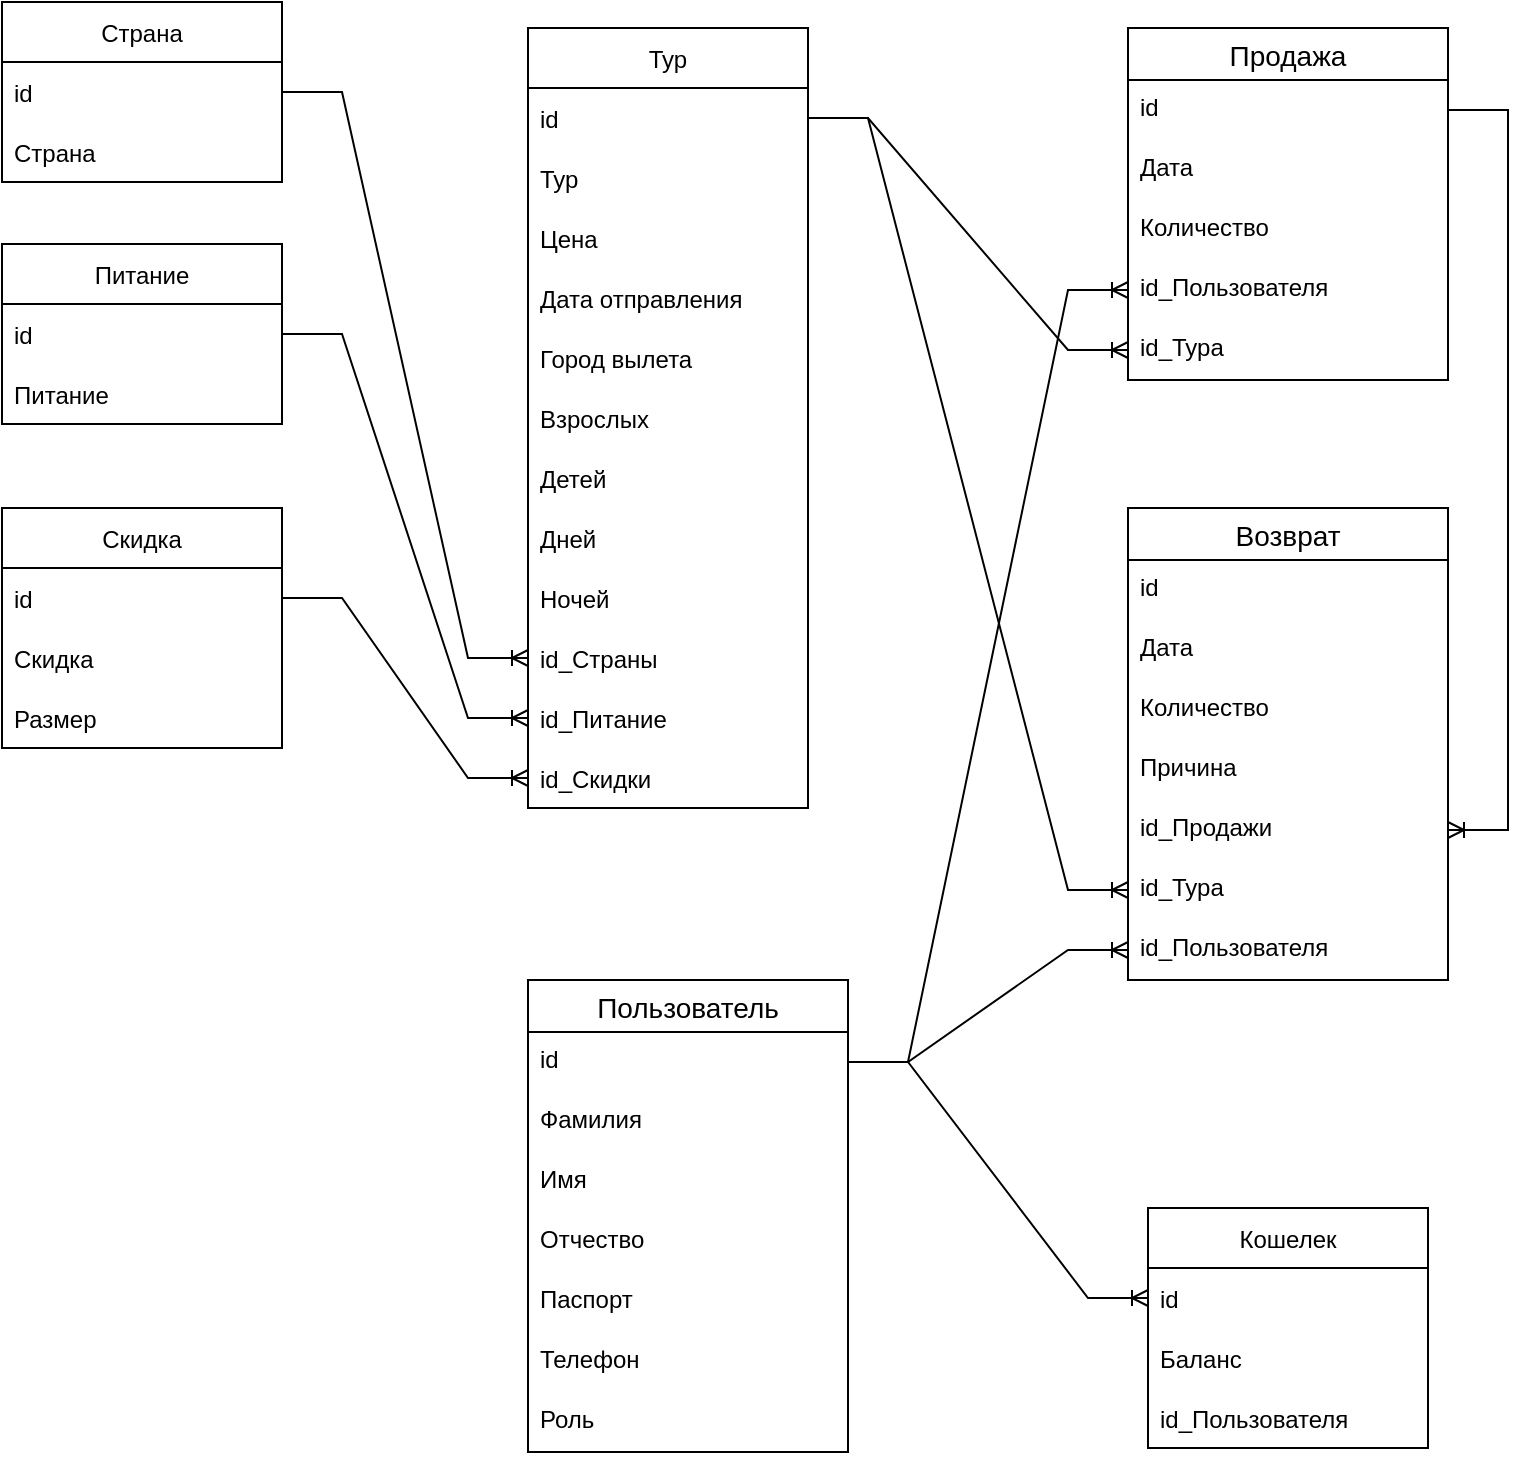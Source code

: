 <mxfile><diagram id="C5RBs43oDa-KdzZeNtuy" name="Page-1"><mxGraphModel dx="1065" dy="705" grid="0" gridSize="10" guides="1" tooltips="1" connect="1" arrows="1" fold="1" page="0" pageScale="1" pageWidth="827" pageHeight="1169" background="none" math="0" shadow="0"><root><mxCell id="WIyWlLk6GJQsqaUBKTNV-0"/><mxCell id="WIyWlLk6GJQsqaUBKTNV-1" parent="WIyWlLk6GJQsqaUBKTNV-0"/><mxCell id="uEGZvK5YRfsA6vm7p8ls-0" value="Тур" style="swimlane;fontStyle=0;childLayout=stackLayout;horizontal=1;startSize=30;horizontalStack=0;resizeParent=1;resizeParentMax=0;resizeLast=0;collapsible=1;marginBottom=0;" parent="WIyWlLk6GJQsqaUBKTNV-1" vertex="1"><mxGeometry x="290" y="70" width="140" height="390" as="geometry"><mxRectangle x="290" y="70" width="60" height="30" as="alternateBounds"/></mxGeometry></mxCell><mxCell id="uEGZvK5YRfsA6vm7p8ls-1" value="id" style="text;strokeColor=none;fillColor=none;align=left;verticalAlign=middle;spacingLeft=4;spacingRight=4;overflow=hidden;points=[[0,0.5],[1,0.5]];portConstraint=eastwest;rotatable=0;" parent="uEGZvK5YRfsA6vm7p8ls-0" vertex="1"><mxGeometry y="30" width="140" height="30" as="geometry"/></mxCell><mxCell id="uEGZvK5YRfsA6vm7p8ls-2" value="Тур" style="text;strokeColor=none;fillColor=none;align=left;verticalAlign=middle;spacingLeft=4;spacingRight=4;overflow=hidden;points=[[0,0.5],[1,0.5]];portConstraint=eastwest;rotatable=0;" parent="uEGZvK5YRfsA6vm7p8ls-0" vertex="1"><mxGeometry y="60" width="140" height="30" as="geometry"/></mxCell><mxCell id="uEGZvK5YRfsA6vm7p8ls-3" value="Цена" style="text;strokeColor=none;fillColor=none;align=left;verticalAlign=middle;spacingLeft=4;spacingRight=4;overflow=hidden;points=[[0,0.5],[1,0.5]];portConstraint=eastwest;rotatable=0;" parent="uEGZvK5YRfsA6vm7p8ls-0" vertex="1"><mxGeometry y="90" width="140" height="30" as="geometry"/></mxCell><mxCell id="uEGZvK5YRfsA6vm7p8ls-5" value="Дата отправления" style="text;strokeColor=none;fillColor=none;align=left;verticalAlign=middle;spacingLeft=4;spacingRight=4;overflow=hidden;points=[[0,0.5],[1,0.5]];portConstraint=eastwest;rotatable=0;" parent="uEGZvK5YRfsA6vm7p8ls-0" vertex="1"><mxGeometry y="120" width="140" height="30" as="geometry"/></mxCell><mxCell id="uEGZvK5YRfsA6vm7p8ls-6" value="Город вылета" style="text;strokeColor=none;fillColor=none;align=left;verticalAlign=middle;spacingLeft=4;spacingRight=4;overflow=hidden;points=[[0,0.5],[1,0.5]];portConstraint=eastwest;rotatable=0;" parent="uEGZvK5YRfsA6vm7p8ls-0" vertex="1"><mxGeometry y="150" width="140" height="30" as="geometry"/></mxCell><mxCell id="uEGZvK5YRfsA6vm7p8ls-7" value="Взрослых" style="text;strokeColor=none;fillColor=none;align=left;verticalAlign=middle;spacingLeft=4;spacingRight=4;overflow=hidden;points=[[0,0.5],[1,0.5]];portConstraint=eastwest;rotatable=0;" parent="uEGZvK5YRfsA6vm7p8ls-0" vertex="1"><mxGeometry y="180" width="140" height="30" as="geometry"/></mxCell><mxCell id="uEGZvK5YRfsA6vm7p8ls-8" value="Детей" style="text;strokeColor=none;fillColor=none;align=left;verticalAlign=middle;spacingLeft=4;spacingRight=4;overflow=hidden;points=[[0,0.5],[1,0.5]];portConstraint=eastwest;rotatable=0;" parent="uEGZvK5YRfsA6vm7p8ls-0" vertex="1"><mxGeometry y="210" width="140" height="30" as="geometry"/></mxCell><mxCell id="uEGZvK5YRfsA6vm7p8ls-13" value="Дней" style="text;strokeColor=none;fillColor=none;align=left;verticalAlign=middle;spacingLeft=4;spacingRight=4;overflow=hidden;points=[[0,0.5],[1,0.5]];portConstraint=eastwest;rotatable=0;" parent="uEGZvK5YRfsA6vm7p8ls-0" vertex="1"><mxGeometry y="240" width="140" height="30" as="geometry"/></mxCell><mxCell id="uEGZvK5YRfsA6vm7p8ls-12" value="Ночей" style="text;strokeColor=none;fillColor=none;align=left;verticalAlign=middle;spacingLeft=4;spacingRight=4;overflow=hidden;points=[[0,0.5],[1,0.5]];portConstraint=eastwest;rotatable=0;" parent="uEGZvK5YRfsA6vm7p8ls-0" vertex="1"><mxGeometry y="270" width="140" height="30" as="geometry"/></mxCell><mxCell id="uEGZvK5YRfsA6vm7p8ls-11" value="id_Страны" style="text;strokeColor=none;fillColor=none;align=left;verticalAlign=middle;spacingLeft=4;spacingRight=4;overflow=hidden;points=[[0,0.5],[1,0.5]];portConstraint=eastwest;rotatable=0;" parent="uEGZvK5YRfsA6vm7p8ls-0" vertex="1"><mxGeometry y="300" width="140" height="30" as="geometry"/></mxCell><mxCell id="uEGZvK5YRfsA6vm7p8ls-10" value="id_Питание" style="text;strokeColor=none;fillColor=none;align=left;verticalAlign=middle;spacingLeft=4;spacingRight=4;overflow=hidden;points=[[0,0.5],[1,0.5]];portConstraint=eastwest;rotatable=0;" parent="uEGZvK5YRfsA6vm7p8ls-0" vertex="1"><mxGeometry y="330" width="140" height="30" as="geometry"/></mxCell><mxCell id="uEGZvK5YRfsA6vm7p8ls-9" value="id_Скидки" style="text;strokeColor=none;fillColor=none;align=left;verticalAlign=middle;spacingLeft=4;spacingRight=4;overflow=hidden;points=[[0,0.5],[1,0.5]];portConstraint=eastwest;rotatable=0;" parent="uEGZvK5YRfsA6vm7p8ls-0" vertex="1"><mxGeometry y="360" width="140" height="30" as="geometry"/></mxCell><mxCell id="uEGZvK5YRfsA6vm7p8ls-15" value="Страна" style="swimlane;fontStyle=0;childLayout=stackLayout;horizontal=1;startSize=30;horizontalStack=0;resizeParent=1;resizeParentMax=0;resizeLast=0;collapsible=1;marginBottom=0;" parent="WIyWlLk6GJQsqaUBKTNV-1" vertex="1"><mxGeometry x="27" y="57" width="140" height="90" as="geometry"/></mxCell><mxCell id="uEGZvK5YRfsA6vm7p8ls-16" value="id" style="text;strokeColor=none;fillColor=none;align=left;verticalAlign=middle;spacingLeft=4;spacingRight=4;overflow=hidden;points=[[0,0.5],[1,0.5]];portConstraint=eastwest;rotatable=0;" parent="uEGZvK5YRfsA6vm7p8ls-15" vertex="1"><mxGeometry y="30" width="140" height="30" as="geometry"/></mxCell><mxCell id="uEGZvK5YRfsA6vm7p8ls-17" value="Страна" style="text;strokeColor=none;fillColor=none;align=left;verticalAlign=middle;spacingLeft=4;spacingRight=4;overflow=hidden;points=[[0,0.5],[1,0.5]];portConstraint=eastwest;rotatable=0;" parent="uEGZvK5YRfsA6vm7p8ls-15" vertex="1"><mxGeometry y="60" width="140" height="30" as="geometry"/></mxCell><mxCell id="uEGZvK5YRfsA6vm7p8ls-19" value="Питание" style="swimlane;fontStyle=0;childLayout=stackLayout;horizontal=1;startSize=30;horizontalStack=0;resizeParent=1;resizeParentMax=0;resizeLast=0;collapsible=1;marginBottom=0;" parent="WIyWlLk6GJQsqaUBKTNV-1" vertex="1"><mxGeometry x="27" y="178" width="140" height="90" as="geometry"/></mxCell><mxCell id="uEGZvK5YRfsA6vm7p8ls-20" value="id" style="text;strokeColor=none;fillColor=none;align=left;verticalAlign=middle;spacingLeft=4;spacingRight=4;overflow=hidden;points=[[0,0.5],[1,0.5]];portConstraint=eastwest;rotatable=0;" parent="uEGZvK5YRfsA6vm7p8ls-19" vertex="1"><mxGeometry y="30" width="140" height="30" as="geometry"/></mxCell><mxCell id="uEGZvK5YRfsA6vm7p8ls-21" value="Питание" style="text;strokeColor=none;fillColor=none;align=left;verticalAlign=middle;spacingLeft=4;spacingRight=4;overflow=hidden;points=[[0,0.5],[1,0.5]];portConstraint=eastwest;rotatable=0;" parent="uEGZvK5YRfsA6vm7p8ls-19" vertex="1"><mxGeometry y="60" width="140" height="30" as="geometry"/></mxCell><mxCell id="uEGZvK5YRfsA6vm7p8ls-23" value="Скидка" style="swimlane;fontStyle=0;childLayout=stackLayout;horizontal=1;startSize=30;horizontalStack=0;resizeParent=1;resizeParentMax=0;resizeLast=0;collapsible=1;marginBottom=0;" parent="WIyWlLk6GJQsqaUBKTNV-1" vertex="1"><mxGeometry x="27" y="310" width="140" height="120" as="geometry"/></mxCell><mxCell id="uEGZvK5YRfsA6vm7p8ls-24" value="id" style="text;strokeColor=none;fillColor=none;align=left;verticalAlign=middle;spacingLeft=4;spacingRight=4;overflow=hidden;points=[[0,0.5],[1,0.5]];portConstraint=eastwest;rotatable=0;" parent="uEGZvK5YRfsA6vm7p8ls-23" vertex="1"><mxGeometry y="30" width="140" height="30" as="geometry"/></mxCell><mxCell id="uEGZvK5YRfsA6vm7p8ls-25" value="Скидка" style="text;strokeColor=none;fillColor=none;align=left;verticalAlign=middle;spacingLeft=4;spacingRight=4;overflow=hidden;points=[[0,0.5],[1,0.5]];portConstraint=eastwest;rotatable=0;" parent="uEGZvK5YRfsA6vm7p8ls-23" vertex="1"><mxGeometry y="60" width="140" height="30" as="geometry"/></mxCell><mxCell id="uEGZvK5YRfsA6vm7p8ls-27" value="Размер" style="text;strokeColor=none;fillColor=none;align=left;verticalAlign=middle;spacingLeft=4;spacingRight=4;overflow=hidden;points=[[0,0.5],[1,0.5]];portConstraint=eastwest;rotatable=0;" parent="uEGZvK5YRfsA6vm7p8ls-23" vertex="1"><mxGeometry y="90" width="140" height="30" as="geometry"/></mxCell><mxCell id="uEGZvK5YRfsA6vm7p8ls-29" value="" style="edgeStyle=entityRelationEdgeStyle;fontSize=12;html=1;endArrow=ERoneToMany;rounded=0;exitX=1;exitY=0.5;exitDx=0;exitDy=0;entryX=0;entryY=0.5;entryDx=0;entryDy=0;" parent="WIyWlLk6GJQsqaUBKTNV-1" source="uEGZvK5YRfsA6vm7p8ls-16" target="uEGZvK5YRfsA6vm7p8ls-11" edge="1"><mxGeometry width="100" height="100" relative="1" as="geometry"><mxPoint x="180" y="220" as="sourcePoint"/><mxPoint x="280" y="120" as="targetPoint"/></mxGeometry></mxCell><mxCell id="uEGZvK5YRfsA6vm7p8ls-32" value="Продажа" style="swimlane;fontStyle=0;childLayout=stackLayout;horizontal=1;startSize=26;horizontalStack=0;resizeParent=1;resizeParentMax=0;resizeLast=0;collapsible=1;marginBottom=0;align=center;fontSize=14;" parent="WIyWlLk6GJQsqaUBKTNV-1" vertex="1"><mxGeometry x="590" y="70" width="160" height="176" as="geometry"/></mxCell><mxCell id="uEGZvK5YRfsA6vm7p8ls-33" value="id" style="text;strokeColor=none;fillColor=none;spacingLeft=4;spacingRight=4;overflow=hidden;rotatable=0;points=[[0,0.5],[1,0.5]];portConstraint=eastwest;fontSize=12;" parent="uEGZvK5YRfsA6vm7p8ls-32" vertex="1"><mxGeometry y="26" width="160" height="30" as="geometry"/></mxCell><mxCell id="uEGZvK5YRfsA6vm7p8ls-34" value="Дата" style="text;strokeColor=none;fillColor=none;spacingLeft=4;spacingRight=4;overflow=hidden;rotatable=0;points=[[0,0.5],[1,0.5]];portConstraint=eastwest;fontSize=12;" parent="uEGZvK5YRfsA6vm7p8ls-32" vertex="1"><mxGeometry y="56" width="160" height="30" as="geometry"/></mxCell><mxCell id="uEGZvK5YRfsA6vm7p8ls-35" value="Количество" style="text;strokeColor=none;fillColor=none;spacingLeft=4;spacingRight=4;overflow=hidden;rotatable=0;points=[[0,0.5],[1,0.5]];portConstraint=eastwest;fontSize=12;" parent="uEGZvK5YRfsA6vm7p8ls-32" vertex="1"><mxGeometry y="86" width="160" height="30" as="geometry"/></mxCell><mxCell id="uEGZvK5YRfsA6vm7p8ls-40" value="id_Пользователя" style="text;strokeColor=none;fillColor=none;spacingLeft=4;spacingRight=4;overflow=hidden;rotatable=0;points=[[0,0.5],[1,0.5]];portConstraint=eastwest;fontSize=12;" parent="uEGZvK5YRfsA6vm7p8ls-32" vertex="1"><mxGeometry y="116" width="160" height="30" as="geometry"/></mxCell><mxCell id="uEGZvK5YRfsA6vm7p8ls-41" value="id_Тура" style="text;strokeColor=none;fillColor=none;spacingLeft=4;spacingRight=4;overflow=hidden;rotatable=0;points=[[0,0.5],[1,0.5]];portConstraint=eastwest;fontSize=12;" parent="uEGZvK5YRfsA6vm7p8ls-32" vertex="1"><mxGeometry y="146" width="160" height="30" as="geometry"/></mxCell><mxCell id="uEGZvK5YRfsA6vm7p8ls-36" value="Возврат" style="swimlane;fontStyle=0;childLayout=stackLayout;horizontal=1;startSize=26;horizontalStack=0;resizeParent=1;resizeParentMax=0;resizeLast=0;collapsible=1;marginBottom=0;align=center;fontSize=14;" parent="WIyWlLk6GJQsqaUBKTNV-1" vertex="1"><mxGeometry x="590" y="310" width="160" height="236" as="geometry"/></mxCell><mxCell id="uEGZvK5YRfsA6vm7p8ls-37" value="id" style="text;strokeColor=none;fillColor=none;spacingLeft=4;spacingRight=4;overflow=hidden;rotatable=0;points=[[0,0.5],[1,0.5]];portConstraint=eastwest;fontSize=12;" parent="uEGZvK5YRfsA6vm7p8ls-36" vertex="1"><mxGeometry y="26" width="160" height="30" as="geometry"/></mxCell><mxCell id="uEGZvK5YRfsA6vm7p8ls-38" value="Дата" style="text;strokeColor=none;fillColor=none;spacingLeft=4;spacingRight=4;overflow=hidden;rotatable=0;points=[[0,0.5],[1,0.5]];portConstraint=eastwest;fontSize=12;" parent="uEGZvK5YRfsA6vm7p8ls-36" vertex="1"><mxGeometry y="56" width="160" height="30" as="geometry"/></mxCell><mxCell id="uEGZvK5YRfsA6vm7p8ls-39" value="Количество" style="text;strokeColor=none;fillColor=none;spacingLeft=4;spacingRight=4;overflow=hidden;rotatable=0;points=[[0,0.5],[1,0.5]];portConstraint=eastwest;fontSize=12;" parent="uEGZvK5YRfsA6vm7p8ls-36" vertex="1"><mxGeometry y="86" width="160" height="30" as="geometry"/></mxCell><mxCell id="uEGZvK5YRfsA6vm7p8ls-42" value="Причина" style="text;strokeColor=none;fillColor=none;spacingLeft=4;spacingRight=4;overflow=hidden;rotatable=0;points=[[0,0.5],[1,0.5]];portConstraint=eastwest;fontSize=12;" parent="uEGZvK5YRfsA6vm7p8ls-36" vertex="1"><mxGeometry y="116" width="160" height="30" as="geometry"/></mxCell><mxCell id="uEGZvK5YRfsA6vm7p8ls-43" value="id_Продажи" style="text;strokeColor=none;fillColor=none;spacingLeft=4;spacingRight=4;overflow=hidden;rotatable=0;points=[[0,0.5],[1,0.5]];portConstraint=eastwest;fontSize=12;" parent="uEGZvK5YRfsA6vm7p8ls-36" vertex="1"><mxGeometry y="146" width="160" height="30" as="geometry"/></mxCell><mxCell id="uEGZvK5YRfsA6vm7p8ls-44" value="id_Тура" style="text;strokeColor=none;fillColor=none;spacingLeft=4;spacingRight=4;overflow=hidden;rotatable=0;points=[[0,0.5],[1,0.5]];portConstraint=eastwest;fontSize=12;" parent="uEGZvK5YRfsA6vm7p8ls-36" vertex="1"><mxGeometry y="176" width="160" height="30" as="geometry"/></mxCell><mxCell id="uEGZvK5YRfsA6vm7p8ls-45" value="id_Пользователя" style="text;strokeColor=none;fillColor=none;spacingLeft=4;spacingRight=4;overflow=hidden;rotatable=0;points=[[0,0.5],[1,0.5]];portConstraint=eastwest;fontSize=12;" parent="uEGZvK5YRfsA6vm7p8ls-36" vertex="1"><mxGeometry y="206" width="160" height="30" as="geometry"/></mxCell><mxCell id="uEGZvK5YRfsA6vm7p8ls-46" value="Пользователь" style="swimlane;fontStyle=0;childLayout=stackLayout;horizontal=1;startSize=26;horizontalStack=0;resizeParent=1;resizeParentMax=0;resizeLast=0;collapsible=1;marginBottom=0;align=center;fontSize=14;" parent="WIyWlLk6GJQsqaUBKTNV-1" vertex="1"><mxGeometry x="290" y="546" width="160" height="236" as="geometry"/></mxCell><mxCell id="uEGZvK5YRfsA6vm7p8ls-47" value="id" style="text;strokeColor=none;fillColor=none;spacingLeft=4;spacingRight=4;overflow=hidden;rotatable=0;points=[[0,0.5],[1,0.5]];portConstraint=eastwest;fontSize=12;" parent="uEGZvK5YRfsA6vm7p8ls-46" vertex="1"><mxGeometry y="26" width="160" height="30" as="geometry"/></mxCell><mxCell id="uEGZvK5YRfsA6vm7p8ls-48" value="Фамилия" style="text;strokeColor=none;fillColor=none;spacingLeft=4;spacingRight=4;overflow=hidden;rotatable=0;points=[[0,0.5],[1,0.5]];portConstraint=eastwest;fontSize=12;" parent="uEGZvK5YRfsA6vm7p8ls-46" vertex="1"><mxGeometry y="56" width="160" height="30" as="geometry"/></mxCell><mxCell id="uEGZvK5YRfsA6vm7p8ls-49" value="Имя" style="text;strokeColor=none;fillColor=none;spacingLeft=4;spacingRight=4;overflow=hidden;rotatable=0;points=[[0,0.5],[1,0.5]];portConstraint=eastwest;fontSize=12;" parent="uEGZvK5YRfsA6vm7p8ls-46" vertex="1"><mxGeometry y="86" width="160" height="30" as="geometry"/></mxCell><mxCell id="uEGZvK5YRfsA6vm7p8ls-50" value="Отчество" style="text;strokeColor=none;fillColor=none;spacingLeft=4;spacingRight=4;overflow=hidden;rotatable=0;points=[[0,0.5],[1,0.5]];portConstraint=eastwest;fontSize=12;" parent="uEGZvK5YRfsA6vm7p8ls-46" vertex="1"><mxGeometry y="116" width="160" height="30" as="geometry"/></mxCell><mxCell id="uEGZvK5YRfsA6vm7p8ls-51" value="Паспорт" style="text;strokeColor=none;fillColor=none;spacingLeft=4;spacingRight=4;overflow=hidden;rotatable=0;points=[[0,0.5],[1,0.5]];portConstraint=eastwest;fontSize=12;" parent="uEGZvK5YRfsA6vm7p8ls-46" vertex="1"><mxGeometry y="146" width="160" height="30" as="geometry"/></mxCell><mxCell id="uEGZvK5YRfsA6vm7p8ls-52" value="Телефон" style="text;strokeColor=none;fillColor=none;spacingLeft=4;spacingRight=4;overflow=hidden;rotatable=0;points=[[0,0.5],[1,0.5]];portConstraint=eastwest;fontSize=12;" parent="uEGZvK5YRfsA6vm7p8ls-46" vertex="1"><mxGeometry y="176" width="160" height="30" as="geometry"/></mxCell><mxCell id="0" value="Роль" style="text;strokeColor=none;fillColor=none;spacingLeft=4;spacingRight=4;overflow=hidden;rotatable=0;points=[[0,0.5],[1,0.5]];portConstraint=eastwest;fontSize=12;" parent="uEGZvK5YRfsA6vm7p8ls-46" vertex="1"><mxGeometry y="206" width="160" height="30" as="geometry"/></mxCell><mxCell id="uEGZvK5YRfsA6vm7p8ls-58" value="" style="edgeStyle=entityRelationEdgeStyle;fontSize=12;html=1;endArrow=ERoneToMany;rounded=0;exitX=1;exitY=0.5;exitDx=0;exitDy=0;entryX=0;entryY=0.5;entryDx=0;entryDy=0;" parent="WIyWlLk6GJQsqaUBKTNV-1" source="uEGZvK5YRfsA6vm7p8ls-47" target="uEGZvK5YRfsA6vm7p8ls-40" edge="1"><mxGeometry width="100" height="100" relative="1" as="geometry"><mxPoint x="520" y="770" as="sourcePoint"/><mxPoint x="620" y="670" as="targetPoint"/></mxGeometry></mxCell><mxCell id="uEGZvK5YRfsA6vm7p8ls-59" value="" style="edgeStyle=entityRelationEdgeStyle;fontSize=12;html=1;endArrow=ERoneToMany;rounded=0;entryX=0;entryY=0.5;entryDx=0;entryDy=0;exitX=1;exitY=0.5;exitDx=0;exitDy=0;" parent="WIyWlLk6GJQsqaUBKTNV-1" source="uEGZvK5YRfsA6vm7p8ls-47" target="uEGZvK5YRfsA6vm7p8ls-45" edge="1"><mxGeometry width="100" height="100" relative="1" as="geometry"><mxPoint x="480" y="620" as="sourcePoint"/><mxPoint x="530" y="211" as="targetPoint"/></mxGeometry></mxCell><mxCell id="uEGZvK5YRfsA6vm7p8ls-63" value="" style="edgeStyle=entityRelationEdgeStyle;fontSize=12;html=1;endArrow=ERoneToMany;rounded=0;exitX=1;exitY=0.5;exitDx=0;exitDy=0;entryX=0;entryY=0.5;entryDx=0;entryDy=0;" parent="WIyWlLk6GJQsqaUBKTNV-1" source="uEGZvK5YRfsA6vm7p8ls-20" target="uEGZvK5YRfsA6vm7p8ls-10" edge="1"><mxGeometry width="100" height="100" relative="1" as="geometry"><mxPoint x="80" y="730" as="sourcePoint"/><mxPoint x="180" y="630" as="targetPoint"/></mxGeometry></mxCell><mxCell id="uEGZvK5YRfsA6vm7p8ls-64" value="" style="edgeStyle=entityRelationEdgeStyle;fontSize=12;html=1;endArrow=ERoneToMany;rounded=0;exitX=1;exitY=0.5;exitDx=0;exitDy=0;entryX=0;entryY=0.5;entryDx=0;entryDy=0;" parent="WIyWlLk6GJQsqaUBKTNV-1" source="uEGZvK5YRfsA6vm7p8ls-24" target="uEGZvK5YRfsA6vm7p8ls-9" edge="1"><mxGeometry width="100" height="100" relative="1" as="geometry"><mxPoint x="180" y="275" as="sourcePoint"/><mxPoint x="300" y="425" as="targetPoint"/></mxGeometry></mxCell><mxCell id="uEGZvK5YRfsA6vm7p8ls-65" value="" style="edgeStyle=entityRelationEdgeStyle;fontSize=12;html=1;endArrow=ERoneToMany;rounded=0;exitX=1;exitY=0.5;exitDx=0;exitDy=0;entryX=0;entryY=0.5;entryDx=0;entryDy=0;" parent="WIyWlLk6GJQsqaUBKTNV-1" source="uEGZvK5YRfsA6vm7p8ls-1" target="uEGZvK5YRfsA6vm7p8ls-44" edge="1"><mxGeometry width="100" height="100" relative="1" as="geometry"><mxPoint x="190" y="285" as="sourcePoint"/><mxPoint x="310" y="435" as="targetPoint"/></mxGeometry></mxCell><mxCell id="uEGZvK5YRfsA6vm7p8ls-66" value="" style="edgeStyle=entityRelationEdgeStyle;fontSize=12;html=1;endArrow=ERoneToMany;rounded=0;exitX=1;exitY=0.5;exitDx=0;exitDy=0;entryX=0;entryY=0.5;entryDx=0;entryDy=0;" parent="WIyWlLk6GJQsqaUBKTNV-1" source="uEGZvK5YRfsA6vm7p8ls-1" target="uEGZvK5YRfsA6vm7p8ls-41" edge="1"><mxGeometry width="100" height="100" relative="1" as="geometry"><mxPoint x="200" y="295" as="sourcePoint"/><mxPoint x="320" y="445" as="targetPoint"/></mxGeometry></mxCell><mxCell id="uEGZvK5YRfsA6vm7p8ls-67" value="" style="edgeStyle=entityRelationEdgeStyle;fontSize=12;html=1;endArrow=ERoneToMany;rounded=0;exitX=1;exitY=0.5;exitDx=0;exitDy=0;" parent="WIyWlLk6GJQsqaUBKTNV-1" source="uEGZvK5YRfsA6vm7p8ls-33" target="uEGZvK5YRfsA6vm7p8ls-43" edge="1"><mxGeometry width="100" height="100" relative="1" as="geometry"><mxPoint x="830" y="370" as="sourcePoint"/><mxPoint x="930" y="270" as="targetPoint"/></mxGeometry></mxCell><mxCell id="17" value="Кошелек" style="swimlane;fontStyle=0;childLayout=stackLayout;horizontal=1;startSize=30;horizontalStack=0;resizeParent=1;resizeParentMax=0;resizeLast=0;collapsible=1;marginBottom=0;" parent="WIyWlLk6GJQsqaUBKTNV-1" vertex="1"><mxGeometry x="600" y="660" width="140" height="120" as="geometry"/></mxCell><mxCell id="18" value="id" style="text;strokeColor=none;fillColor=none;align=left;verticalAlign=middle;spacingLeft=4;spacingRight=4;overflow=hidden;points=[[0,0.5],[1,0.5]];portConstraint=eastwest;rotatable=0;" parent="17" vertex="1"><mxGeometry y="30" width="140" height="30" as="geometry"/></mxCell><mxCell id="19" value="Баланс" style="text;strokeColor=none;fillColor=none;align=left;verticalAlign=middle;spacingLeft=4;spacingRight=4;overflow=hidden;points=[[0,0.5],[1,0.5]];portConstraint=eastwest;rotatable=0;" parent="17" vertex="1"><mxGeometry y="60" width="140" height="30" as="geometry"/></mxCell><mxCell id="20" value="id_Пользователя" style="text;strokeColor=none;fillColor=none;align=left;verticalAlign=middle;spacingLeft=4;spacingRight=4;overflow=hidden;points=[[0,0.5],[1,0.5]];portConstraint=eastwest;rotatable=0;" parent="17" vertex="1"><mxGeometry y="90" width="140" height="30" as="geometry"/></mxCell><mxCell id="22" value="" style="edgeStyle=entityRelationEdgeStyle;fontSize=12;html=1;endArrow=ERoneToMany;rounded=0;entryX=0;entryY=0.5;entryDx=0;entryDy=0;exitX=1;exitY=0.5;exitDx=0;exitDy=0;" parent="WIyWlLk6GJQsqaUBKTNV-1" source="uEGZvK5YRfsA6vm7p8ls-47" target="18" edge="1"><mxGeometry width="100" height="100" relative="1" as="geometry"><mxPoint x="462.0" y="653" as="sourcePoint"/><mxPoint x="602" y="597" as="targetPoint"/></mxGeometry></mxCell></root></mxGraphModel></diagram></mxfile>